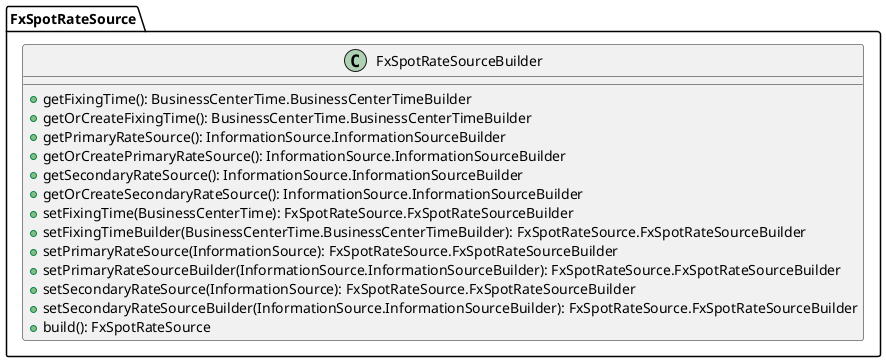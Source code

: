 @startuml

    class FxSpotRateSource.FxSpotRateSourceBuilder [[FxSpotRateSource.FxSpotRateSourceBuilder.html]] {
        +getFixingTime(): BusinessCenterTime.BusinessCenterTimeBuilder
        +getOrCreateFixingTime(): BusinessCenterTime.BusinessCenterTimeBuilder
        +getPrimaryRateSource(): InformationSource.InformationSourceBuilder
        +getOrCreatePrimaryRateSource(): InformationSource.InformationSourceBuilder
        +getSecondaryRateSource(): InformationSource.InformationSourceBuilder
        +getOrCreateSecondaryRateSource(): InformationSource.InformationSourceBuilder
        +setFixingTime(BusinessCenterTime): FxSpotRateSource.FxSpotRateSourceBuilder
        +setFixingTimeBuilder(BusinessCenterTime.BusinessCenterTimeBuilder): FxSpotRateSource.FxSpotRateSourceBuilder
        +setPrimaryRateSource(InformationSource): FxSpotRateSource.FxSpotRateSourceBuilder
        +setPrimaryRateSourceBuilder(InformationSource.InformationSourceBuilder): FxSpotRateSource.FxSpotRateSourceBuilder
        +setSecondaryRateSource(InformationSource): FxSpotRateSource.FxSpotRateSourceBuilder
        +setSecondaryRateSourceBuilder(InformationSource.InformationSourceBuilder): FxSpotRateSource.FxSpotRateSourceBuilder
        +build(): FxSpotRateSource
    }

@enduml
